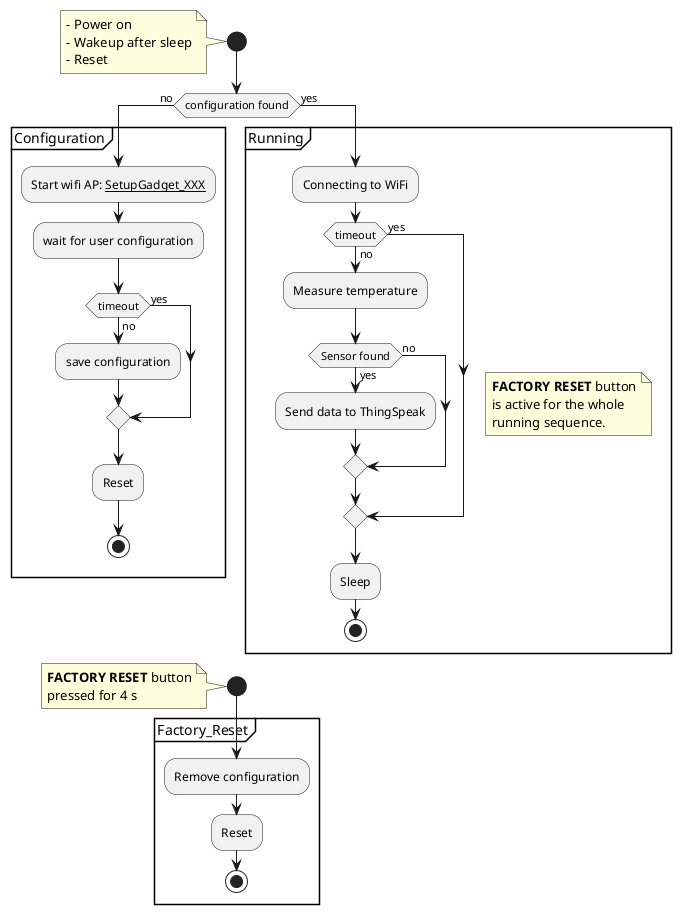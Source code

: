 @startuml

start
note left
    - Power on
    - Wakeup after sleep
    - Reset
end note
    if (configuration found) then (no)
    partition Configuration {
        :Start wifi AP: __SetupGadget_XXX__;
        :wait for user configuration;
        if (timeout) then (no)
            :save configuration;
        else (yes)
        endif
        :Reset;
        Stop
    }
    else (yes)
    partition Running {
        note right
            **FACTORY RESET** button
            is active for the whole
            running sequence.
        end note
        :Connecting to WiFi;
        
        if (timeout) then (yes)
        else (no)
            :Measure temperature;
            if (Sensor found) then (yes)
                :Send data to ThingSpeak;
            else (no)
            endif
        endif
        
        :Sleep;
        Stop
    }
    endif

start
note left
    **FACTORY RESET** button
    pressed for 4 s
end note
partition Factory_Reset {
    :Remove configuration;
    :Reset;
    Stop
}
@enduml
